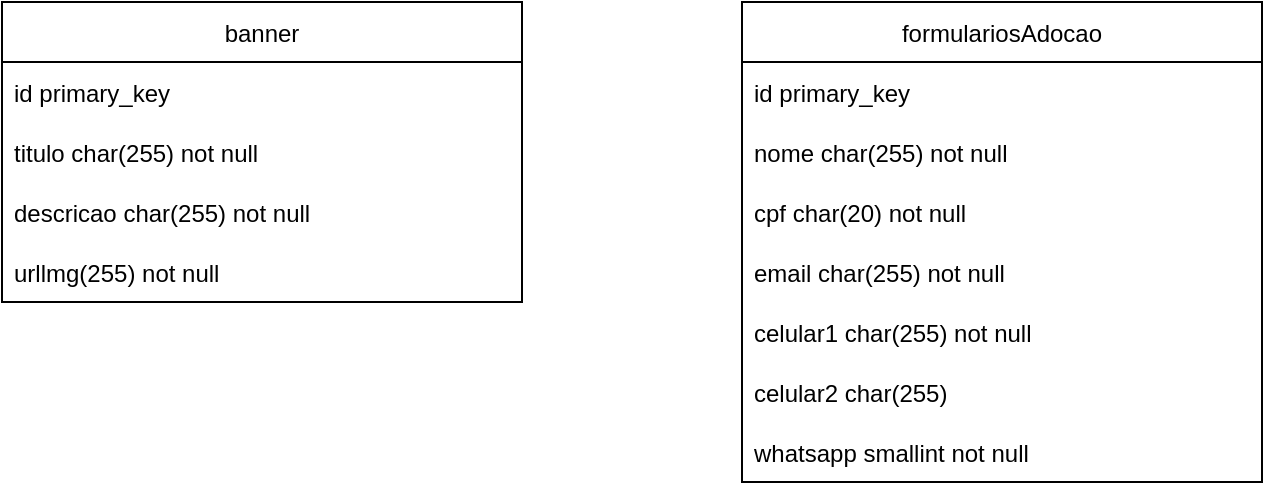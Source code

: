 <mxfile version="20.2.3" type="device"><diagram id="wlYRki09v0GmSuZ2tU1P" name="Página-1"><mxGraphModel dx="1102" dy="582" grid="1" gridSize="10" guides="1" tooltips="1" connect="1" arrows="1" fold="1" page="1" pageScale="1" pageWidth="827" pageHeight="1169" math="0" shadow="0"><root><mxCell id="0"/><mxCell id="1" parent="0"/><mxCell id="nHKm5Xe44omP39eue6ZQ-1" value="banner" style="swimlane;fontStyle=0;childLayout=stackLayout;horizontal=1;startSize=30;horizontalStack=0;resizeParent=1;resizeParentMax=0;resizeLast=0;collapsible=1;marginBottom=0;" vertex="1" parent="1"><mxGeometry x="30" y="140" width="260" height="150" as="geometry"/></mxCell><mxCell id="nHKm5Xe44omP39eue6ZQ-2" value="id primary_key" style="text;strokeColor=none;fillColor=none;align=left;verticalAlign=middle;spacingLeft=4;spacingRight=4;overflow=hidden;points=[[0,0.5],[1,0.5]];portConstraint=eastwest;rotatable=0;" vertex="1" parent="nHKm5Xe44omP39eue6ZQ-1"><mxGeometry y="30" width="260" height="30" as="geometry"/></mxCell><mxCell id="nHKm5Xe44omP39eue6ZQ-3" value="titulo char(255) not null" style="text;strokeColor=none;fillColor=none;align=left;verticalAlign=middle;spacingLeft=4;spacingRight=4;overflow=hidden;points=[[0,0.5],[1,0.5]];portConstraint=eastwest;rotatable=0;" vertex="1" parent="nHKm5Xe44omP39eue6ZQ-1"><mxGeometry y="60" width="260" height="30" as="geometry"/></mxCell><mxCell id="nHKm5Xe44omP39eue6ZQ-4" value="descricao char(255) not null" style="text;strokeColor=none;fillColor=none;align=left;verticalAlign=middle;spacingLeft=4;spacingRight=4;overflow=hidden;points=[[0,0.5],[1,0.5]];portConstraint=eastwest;rotatable=0;" vertex="1" parent="nHKm5Xe44omP39eue6ZQ-1"><mxGeometry y="90" width="260" height="30" as="geometry"/></mxCell><mxCell id="nHKm5Xe44omP39eue6ZQ-5" value="urllmg(255) not null" style="text;strokeColor=none;fillColor=none;align=left;verticalAlign=middle;spacingLeft=4;spacingRight=4;overflow=hidden;points=[[0,0.5],[1,0.5]];portConstraint=eastwest;rotatable=0;" vertex="1" parent="nHKm5Xe44omP39eue6ZQ-1"><mxGeometry y="120" width="260" height="30" as="geometry"/></mxCell><mxCell id="nHKm5Xe44omP39eue6ZQ-6" value="formulariosAdocao" style="swimlane;fontStyle=0;childLayout=stackLayout;horizontal=1;startSize=30;horizontalStack=0;resizeParent=1;resizeParentMax=0;resizeLast=0;collapsible=1;marginBottom=0;" vertex="1" parent="1"><mxGeometry x="400" y="140" width="260" height="240" as="geometry"/></mxCell><mxCell id="nHKm5Xe44omP39eue6ZQ-7" value="id primary_key" style="text;strokeColor=none;fillColor=none;align=left;verticalAlign=middle;spacingLeft=4;spacingRight=4;overflow=hidden;points=[[0,0.5],[1,0.5]];portConstraint=eastwest;rotatable=0;" vertex="1" parent="nHKm5Xe44omP39eue6ZQ-6"><mxGeometry y="30" width="260" height="30" as="geometry"/></mxCell><mxCell id="nHKm5Xe44omP39eue6ZQ-8" value="nome char(255) not null" style="text;strokeColor=none;fillColor=none;align=left;verticalAlign=middle;spacingLeft=4;spacingRight=4;overflow=hidden;points=[[0,0.5],[1,0.5]];portConstraint=eastwest;rotatable=0;" vertex="1" parent="nHKm5Xe44omP39eue6ZQ-6"><mxGeometry y="60" width="260" height="30" as="geometry"/></mxCell><mxCell id="nHKm5Xe44omP39eue6ZQ-9" value="cpf char(20) not null" style="text;strokeColor=none;fillColor=none;align=left;verticalAlign=middle;spacingLeft=4;spacingRight=4;overflow=hidden;points=[[0,0.5],[1,0.5]];portConstraint=eastwest;rotatable=0;" vertex="1" parent="nHKm5Xe44omP39eue6ZQ-6"><mxGeometry y="90" width="260" height="30" as="geometry"/></mxCell><mxCell id="nHKm5Xe44omP39eue6ZQ-11" value="email char(255) not null" style="text;strokeColor=none;fillColor=none;align=left;verticalAlign=middle;spacingLeft=4;spacingRight=4;overflow=hidden;points=[[0,0.5],[1,0.5]];portConstraint=eastwest;rotatable=0;" vertex="1" parent="nHKm5Xe44omP39eue6ZQ-6"><mxGeometry y="120" width="260" height="30" as="geometry"/></mxCell><mxCell id="nHKm5Xe44omP39eue6ZQ-12" value="celular1 char(255) not null" style="text;strokeColor=none;fillColor=none;align=left;verticalAlign=middle;spacingLeft=4;spacingRight=4;overflow=hidden;points=[[0,0.5],[1,0.5]];portConstraint=eastwest;rotatable=0;" vertex="1" parent="nHKm5Xe44omP39eue6ZQ-6"><mxGeometry y="150" width="260" height="30" as="geometry"/></mxCell><mxCell id="nHKm5Xe44omP39eue6ZQ-10" value="celular2 char(255)" style="text;strokeColor=none;fillColor=none;align=left;verticalAlign=middle;spacingLeft=4;spacingRight=4;overflow=hidden;points=[[0,0.5],[1,0.5]];portConstraint=eastwest;rotatable=0;" vertex="1" parent="nHKm5Xe44omP39eue6ZQ-6"><mxGeometry y="180" width="260" height="30" as="geometry"/></mxCell><mxCell id="nHKm5Xe44omP39eue6ZQ-13" value="whatsapp smallint not null" style="text;strokeColor=none;fillColor=none;align=left;verticalAlign=middle;spacingLeft=4;spacingRight=4;overflow=hidden;points=[[0,0.5],[1,0.5]];portConstraint=eastwest;rotatable=0;" vertex="1" parent="nHKm5Xe44omP39eue6ZQ-6"><mxGeometry y="210" width="260" height="30" as="geometry"/></mxCell></root></mxGraphModel></diagram></mxfile>